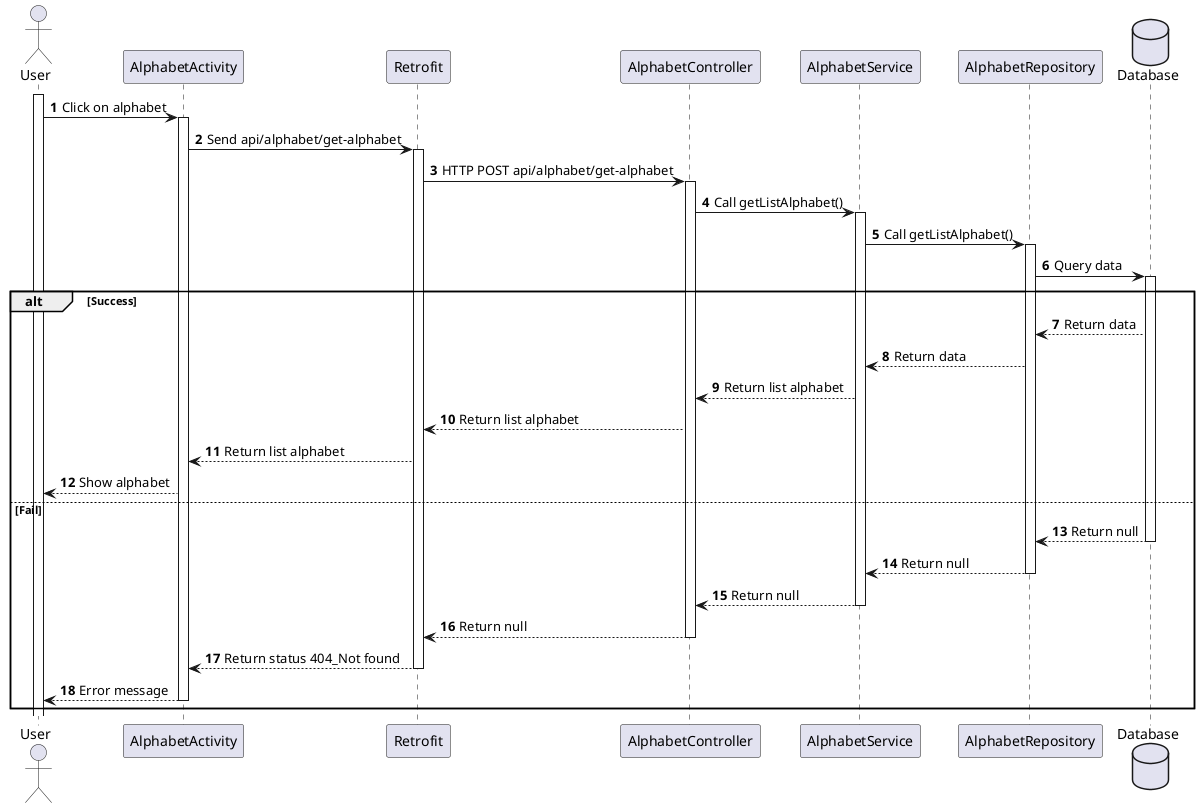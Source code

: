 @startuml
'https://plantuml.com/sequence-diagram

autonumber

actor User

participant "AlphabetActivity" as Alphabet
participant "Retrofit" as Retrofit
participant "AlphabetController" as Controller
participant "AlphabetService" as Service
participant "AlphabetRepository" as Repo

database Database
activate User

User -> Alphabet++: Click on alphabet
Alphabet -> Retrofit++: Send api/alphabet/get-alphabet
Retrofit -> Controller++: HTTP POST api/alphabet/get-alphabet
Controller -> Service++: Call getListAlphabet()
Service -> Repo++: Call getListAlphabet()
Repo -> Database++: Query data
alt Success
Database-->Repo: Return data
Repo-->Service: Return data


Service-->Controller: Return list alphabet
Controller-->Retrofit: Return list alphabet
Retrofit --> Alphabet: Return list alphabet
Alphabet --> User: Show alphabet

else Fail

Database --> Repo--:Return null
Repo-->Service--:Return null
Service-->Controller--: Return null
Controller-->Retrofit--: Return null
Retrofit --> Alphabet--: Return status 404_Not found
Alphabet --> User--: Error message
end


@enduml